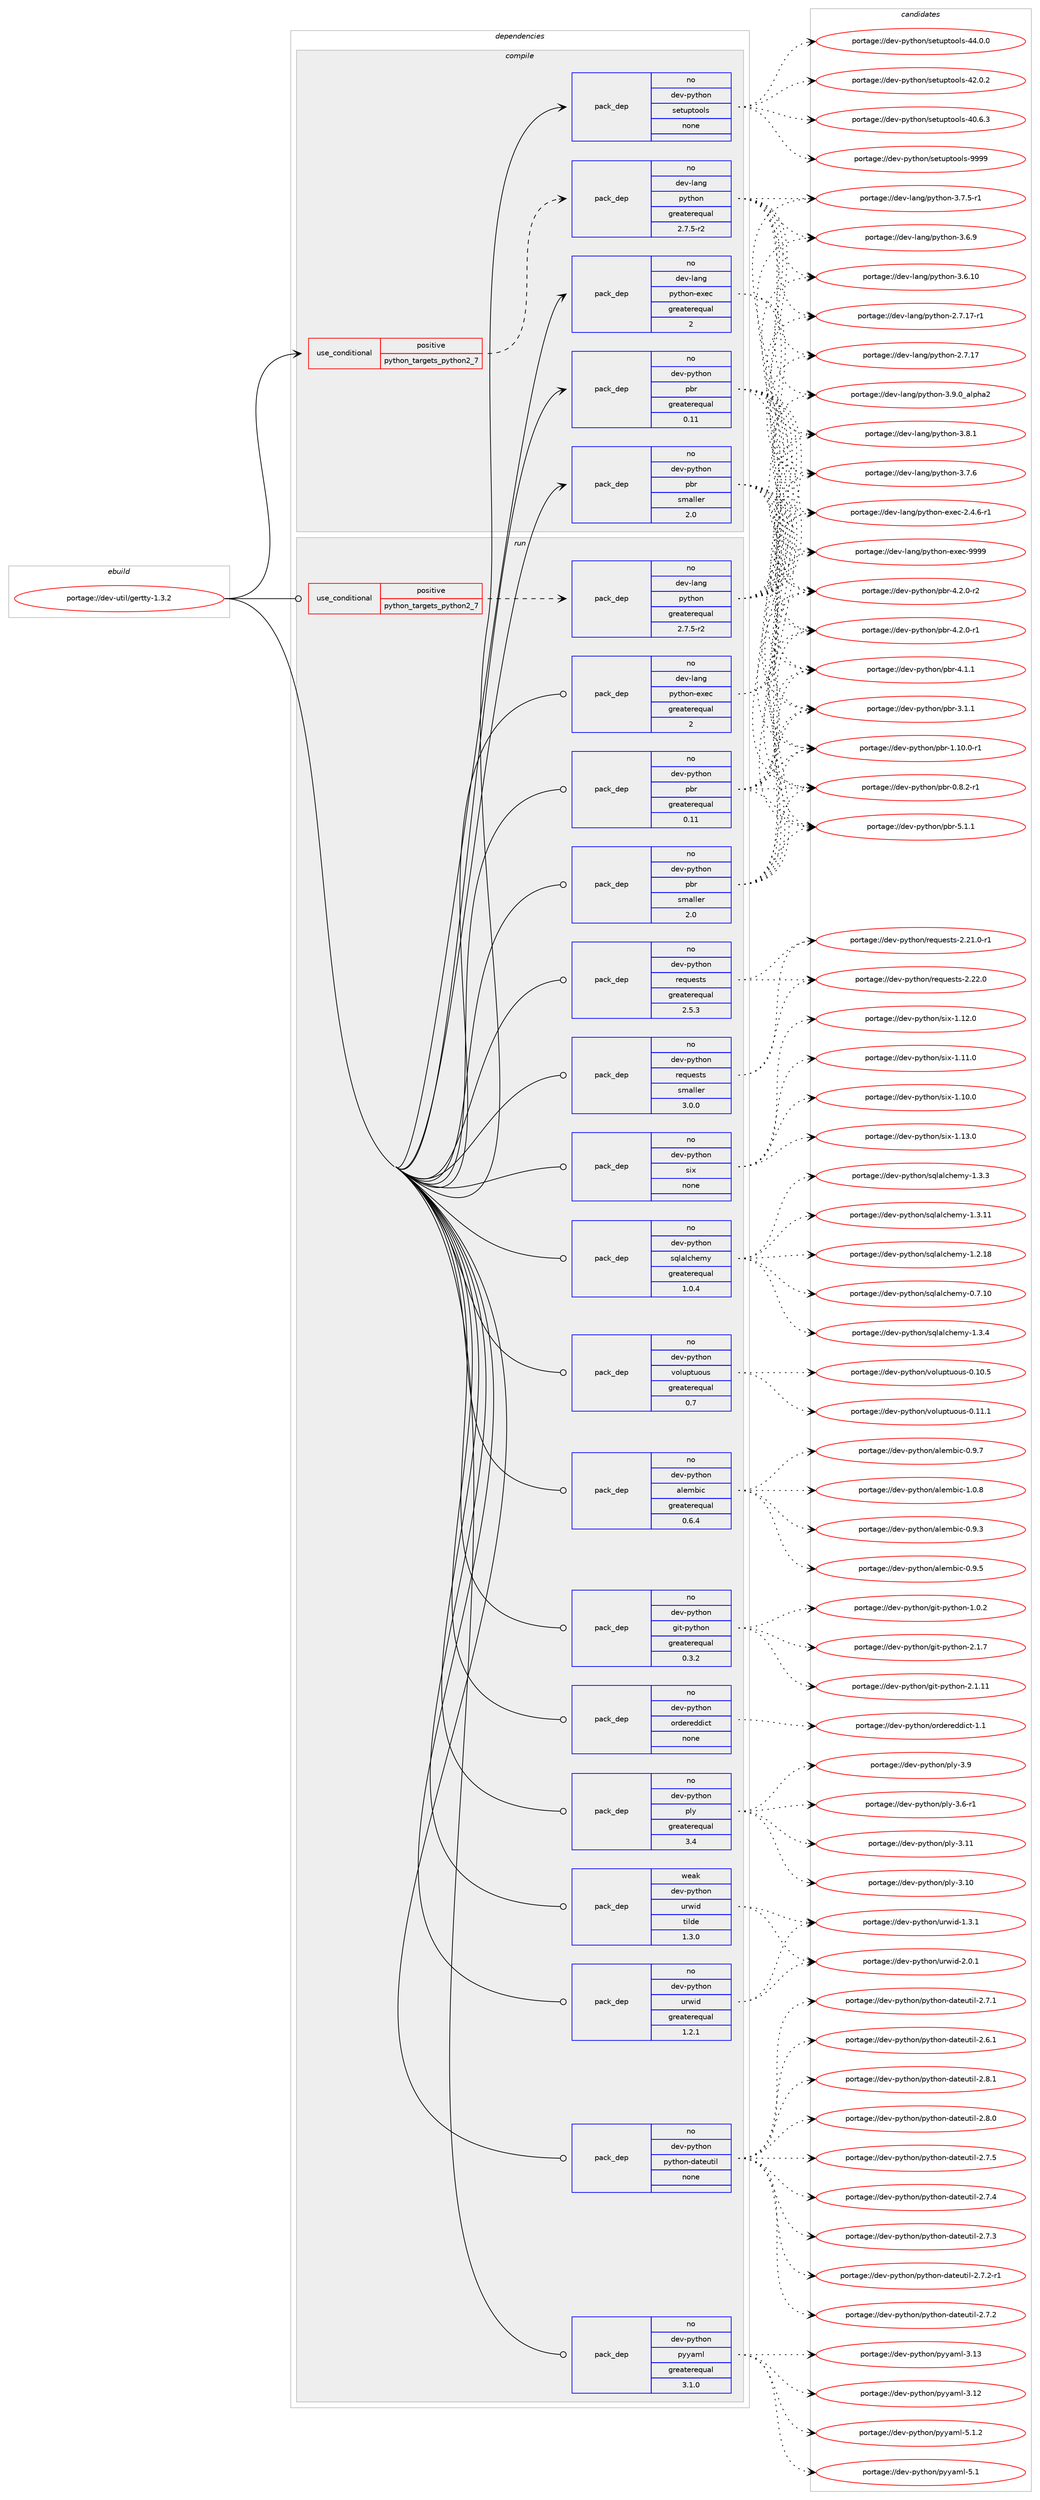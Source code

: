 digraph prolog {

# *************
# Graph options
# *************

newrank=true;
concentrate=true;
compound=true;
graph [rankdir=LR,fontname=Helvetica,fontsize=10,ranksep=1.5];#, ranksep=2.5, nodesep=0.2];
edge  [arrowhead=vee];
node  [fontname=Helvetica,fontsize=10];

# **********
# The ebuild
# **********

subgraph cluster_leftcol {
color=gray;
label=<<i>ebuild</i>>;
id [label="portage://dev-util/gertty-1.3.2", color=red, width=4, href="../dev-util/gertty-1.3.2.svg"];
}

# ****************
# The dependencies
# ****************

subgraph cluster_midcol {
color=gray;
label=<<i>dependencies</i>>;
subgraph cluster_compile {
fillcolor="#eeeeee";
style=filled;
label=<<i>compile</i>>;
subgraph cond62429 {
dependency301523 [label=<<TABLE BORDER="0" CELLBORDER="1" CELLSPACING="0" CELLPADDING="4"><TR><TD ROWSPAN="3" CELLPADDING="10">use_conditional</TD></TR><TR><TD>positive</TD></TR><TR><TD>python_targets_python2_7</TD></TR></TABLE>>, shape=none, color=red];
subgraph pack234454 {
dependency301524 [label=<<TABLE BORDER="0" CELLBORDER="1" CELLSPACING="0" CELLPADDING="4" WIDTH="220"><TR><TD ROWSPAN="6" CELLPADDING="30">pack_dep</TD></TR><TR><TD WIDTH="110">no</TD></TR><TR><TD>dev-lang</TD></TR><TR><TD>python</TD></TR><TR><TD>greaterequal</TD></TR><TR><TD>2.7.5-r2</TD></TR></TABLE>>, shape=none, color=blue];
}
dependency301523:e -> dependency301524:w [weight=20,style="dashed",arrowhead="vee"];
}
id:e -> dependency301523:w [weight=20,style="solid",arrowhead="vee"];
subgraph pack234455 {
dependency301525 [label=<<TABLE BORDER="0" CELLBORDER="1" CELLSPACING="0" CELLPADDING="4" WIDTH="220"><TR><TD ROWSPAN="6" CELLPADDING="30">pack_dep</TD></TR><TR><TD WIDTH="110">no</TD></TR><TR><TD>dev-lang</TD></TR><TR><TD>python-exec</TD></TR><TR><TD>greaterequal</TD></TR><TR><TD>2</TD></TR></TABLE>>, shape=none, color=blue];
}
id:e -> dependency301525:w [weight=20,style="solid",arrowhead="vee"];
subgraph pack234456 {
dependency301526 [label=<<TABLE BORDER="0" CELLBORDER="1" CELLSPACING="0" CELLPADDING="4" WIDTH="220"><TR><TD ROWSPAN="6" CELLPADDING="30">pack_dep</TD></TR><TR><TD WIDTH="110">no</TD></TR><TR><TD>dev-python</TD></TR><TR><TD>pbr</TD></TR><TR><TD>greaterequal</TD></TR><TR><TD>0.11</TD></TR></TABLE>>, shape=none, color=blue];
}
id:e -> dependency301526:w [weight=20,style="solid",arrowhead="vee"];
subgraph pack234457 {
dependency301527 [label=<<TABLE BORDER="0" CELLBORDER="1" CELLSPACING="0" CELLPADDING="4" WIDTH="220"><TR><TD ROWSPAN="6" CELLPADDING="30">pack_dep</TD></TR><TR><TD WIDTH="110">no</TD></TR><TR><TD>dev-python</TD></TR><TR><TD>pbr</TD></TR><TR><TD>smaller</TD></TR><TR><TD>2.0</TD></TR></TABLE>>, shape=none, color=blue];
}
id:e -> dependency301527:w [weight=20,style="solid",arrowhead="vee"];
subgraph pack234458 {
dependency301528 [label=<<TABLE BORDER="0" CELLBORDER="1" CELLSPACING="0" CELLPADDING="4" WIDTH="220"><TR><TD ROWSPAN="6" CELLPADDING="30">pack_dep</TD></TR><TR><TD WIDTH="110">no</TD></TR><TR><TD>dev-python</TD></TR><TR><TD>setuptools</TD></TR><TR><TD>none</TD></TR><TR><TD></TD></TR></TABLE>>, shape=none, color=blue];
}
id:e -> dependency301528:w [weight=20,style="solid",arrowhead="vee"];
}
subgraph cluster_compileandrun {
fillcolor="#eeeeee";
style=filled;
label=<<i>compile and run</i>>;
}
subgraph cluster_run {
fillcolor="#eeeeee";
style=filled;
label=<<i>run</i>>;
subgraph cond62430 {
dependency301529 [label=<<TABLE BORDER="0" CELLBORDER="1" CELLSPACING="0" CELLPADDING="4"><TR><TD ROWSPAN="3" CELLPADDING="10">use_conditional</TD></TR><TR><TD>positive</TD></TR><TR><TD>python_targets_python2_7</TD></TR></TABLE>>, shape=none, color=red];
subgraph pack234459 {
dependency301530 [label=<<TABLE BORDER="0" CELLBORDER="1" CELLSPACING="0" CELLPADDING="4" WIDTH="220"><TR><TD ROWSPAN="6" CELLPADDING="30">pack_dep</TD></TR><TR><TD WIDTH="110">no</TD></TR><TR><TD>dev-lang</TD></TR><TR><TD>python</TD></TR><TR><TD>greaterequal</TD></TR><TR><TD>2.7.5-r2</TD></TR></TABLE>>, shape=none, color=blue];
}
dependency301529:e -> dependency301530:w [weight=20,style="dashed",arrowhead="vee"];
}
id:e -> dependency301529:w [weight=20,style="solid",arrowhead="odot"];
subgraph pack234460 {
dependency301531 [label=<<TABLE BORDER="0" CELLBORDER="1" CELLSPACING="0" CELLPADDING="4" WIDTH="220"><TR><TD ROWSPAN="6" CELLPADDING="30">pack_dep</TD></TR><TR><TD WIDTH="110">no</TD></TR><TR><TD>dev-lang</TD></TR><TR><TD>python-exec</TD></TR><TR><TD>greaterequal</TD></TR><TR><TD>2</TD></TR></TABLE>>, shape=none, color=blue];
}
id:e -> dependency301531:w [weight=20,style="solid",arrowhead="odot"];
subgraph pack234461 {
dependency301532 [label=<<TABLE BORDER="0" CELLBORDER="1" CELLSPACING="0" CELLPADDING="4" WIDTH="220"><TR><TD ROWSPAN="6" CELLPADDING="30">pack_dep</TD></TR><TR><TD WIDTH="110">no</TD></TR><TR><TD>dev-python</TD></TR><TR><TD>alembic</TD></TR><TR><TD>greaterequal</TD></TR><TR><TD>0.6.4</TD></TR></TABLE>>, shape=none, color=blue];
}
id:e -> dependency301532:w [weight=20,style="solid",arrowhead="odot"];
subgraph pack234462 {
dependency301533 [label=<<TABLE BORDER="0" CELLBORDER="1" CELLSPACING="0" CELLPADDING="4" WIDTH="220"><TR><TD ROWSPAN="6" CELLPADDING="30">pack_dep</TD></TR><TR><TD WIDTH="110">no</TD></TR><TR><TD>dev-python</TD></TR><TR><TD>git-python</TD></TR><TR><TD>greaterequal</TD></TR><TR><TD>0.3.2</TD></TR></TABLE>>, shape=none, color=blue];
}
id:e -> dependency301533:w [weight=20,style="solid",arrowhead="odot"];
subgraph pack234463 {
dependency301534 [label=<<TABLE BORDER="0" CELLBORDER="1" CELLSPACING="0" CELLPADDING="4" WIDTH="220"><TR><TD ROWSPAN="6" CELLPADDING="30">pack_dep</TD></TR><TR><TD WIDTH="110">no</TD></TR><TR><TD>dev-python</TD></TR><TR><TD>ordereddict</TD></TR><TR><TD>none</TD></TR><TR><TD></TD></TR></TABLE>>, shape=none, color=blue];
}
id:e -> dependency301534:w [weight=20,style="solid",arrowhead="odot"];
subgraph pack234464 {
dependency301535 [label=<<TABLE BORDER="0" CELLBORDER="1" CELLSPACING="0" CELLPADDING="4" WIDTH="220"><TR><TD ROWSPAN="6" CELLPADDING="30">pack_dep</TD></TR><TR><TD WIDTH="110">no</TD></TR><TR><TD>dev-python</TD></TR><TR><TD>pbr</TD></TR><TR><TD>greaterequal</TD></TR><TR><TD>0.11</TD></TR></TABLE>>, shape=none, color=blue];
}
id:e -> dependency301535:w [weight=20,style="solid",arrowhead="odot"];
subgraph pack234465 {
dependency301536 [label=<<TABLE BORDER="0" CELLBORDER="1" CELLSPACING="0" CELLPADDING="4" WIDTH="220"><TR><TD ROWSPAN="6" CELLPADDING="30">pack_dep</TD></TR><TR><TD WIDTH="110">no</TD></TR><TR><TD>dev-python</TD></TR><TR><TD>pbr</TD></TR><TR><TD>smaller</TD></TR><TR><TD>2.0</TD></TR></TABLE>>, shape=none, color=blue];
}
id:e -> dependency301536:w [weight=20,style="solid",arrowhead="odot"];
subgraph pack234466 {
dependency301537 [label=<<TABLE BORDER="0" CELLBORDER="1" CELLSPACING="0" CELLPADDING="4" WIDTH="220"><TR><TD ROWSPAN="6" CELLPADDING="30">pack_dep</TD></TR><TR><TD WIDTH="110">no</TD></TR><TR><TD>dev-python</TD></TR><TR><TD>ply</TD></TR><TR><TD>greaterequal</TD></TR><TR><TD>3.4</TD></TR></TABLE>>, shape=none, color=blue];
}
id:e -> dependency301537:w [weight=20,style="solid",arrowhead="odot"];
subgraph pack234467 {
dependency301538 [label=<<TABLE BORDER="0" CELLBORDER="1" CELLSPACING="0" CELLPADDING="4" WIDTH="220"><TR><TD ROWSPAN="6" CELLPADDING="30">pack_dep</TD></TR><TR><TD WIDTH="110">no</TD></TR><TR><TD>dev-python</TD></TR><TR><TD>python-dateutil</TD></TR><TR><TD>none</TD></TR><TR><TD></TD></TR></TABLE>>, shape=none, color=blue];
}
id:e -> dependency301538:w [weight=20,style="solid",arrowhead="odot"];
subgraph pack234468 {
dependency301539 [label=<<TABLE BORDER="0" CELLBORDER="1" CELLSPACING="0" CELLPADDING="4" WIDTH="220"><TR><TD ROWSPAN="6" CELLPADDING="30">pack_dep</TD></TR><TR><TD WIDTH="110">no</TD></TR><TR><TD>dev-python</TD></TR><TR><TD>pyyaml</TD></TR><TR><TD>greaterequal</TD></TR><TR><TD>3.1.0</TD></TR></TABLE>>, shape=none, color=blue];
}
id:e -> dependency301539:w [weight=20,style="solid",arrowhead="odot"];
subgraph pack234469 {
dependency301540 [label=<<TABLE BORDER="0" CELLBORDER="1" CELLSPACING="0" CELLPADDING="4" WIDTH="220"><TR><TD ROWSPAN="6" CELLPADDING="30">pack_dep</TD></TR><TR><TD WIDTH="110">no</TD></TR><TR><TD>dev-python</TD></TR><TR><TD>requests</TD></TR><TR><TD>greaterequal</TD></TR><TR><TD>2.5.3</TD></TR></TABLE>>, shape=none, color=blue];
}
id:e -> dependency301540:w [weight=20,style="solid",arrowhead="odot"];
subgraph pack234470 {
dependency301541 [label=<<TABLE BORDER="0" CELLBORDER="1" CELLSPACING="0" CELLPADDING="4" WIDTH="220"><TR><TD ROWSPAN="6" CELLPADDING="30">pack_dep</TD></TR><TR><TD WIDTH="110">no</TD></TR><TR><TD>dev-python</TD></TR><TR><TD>requests</TD></TR><TR><TD>smaller</TD></TR><TR><TD>3.0.0</TD></TR></TABLE>>, shape=none, color=blue];
}
id:e -> dependency301541:w [weight=20,style="solid",arrowhead="odot"];
subgraph pack234471 {
dependency301542 [label=<<TABLE BORDER="0" CELLBORDER="1" CELLSPACING="0" CELLPADDING="4" WIDTH="220"><TR><TD ROWSPAN="6" CELLPADDING="30">pack_dep</TD></TR><TR><TD WIDTH="110">no</TD></TR><TR><TD>dev-python</TD></TR><TR><TD>six</TD></TR><TR><TD>none</TD></TR><TR><TD></TD></TR></TABLE>>, shape=none, color=blue];
}
id:e -> dependency301542:w [weight=20,style="solid",arrowhead="odot"];
subgraph pack234472 {
dependency301543 [label=<<TABLE BORDER="0" CELLBORDER="1" CELLSPACING="0" CELLPADDING="4" WIDTH="220"><TR><TD ROWSPAN="6" CELLPADDING="30">pack_dep</TD></TR><TR><TD WIDTH="110">no</TD></TR><TR><TD>dev-python</TD></TR><TR><TD>sqlalchemy</TD></TR><TR><TD>greaterequal</TD></TR><TR><TD>1.0.4</TD></TR></TABLE>>, shape=none, color=blue];
}
id:e -> dependency301543:w [weight=20,style="solid",arrowhead="odot"];
subgraph pack234473 {
dependency301544 [label=<<TABLE BORDER="0" CELLBORDER="1" CELLSPACING="0" CELLPADDING="4" WIDTH="220"><TR><TD ROWSPAN="6" CELLPADDING="30">pack_dep</TD></TR><TR><TD WIDTH="110">no</TD></TR><TR><TD>dev-python</TD></TR><TR><TD>urwid</TD></TR><TR><TD>greaterequal</TD></TR><TR><TD>1.2.1</TD></TR></TABLE>>, shape=none, color=blue];
}
id:e -> dependency301544:w [weight=20,style="solid",arrowhead="odot"];
subgraph pack234474 {
dependency301545 [label=<<TABLE BORDER="0" CELLBORDER="1" CELLSPACING="0" CELLPADDING="4" WIDTH="220"><TR><TD ROWSPAN="6" CELLPADDING="30">pack_dep</TD></TR><TR><TD WIDTH="110">no</TD></TR><TR><TD>dev-python</TD></TR><TR><TD>voluptuous</TD></TR><TR><TD>greaterequal</TD></TR><TR><TD>0.7</TD></TR></TABLE>>, shape=none, color=blue];
}
id:e -> dependency301545:w [weight=20,style="solid",arrowhead="odot"];
subgraph pack234475 {
dependency301546 [label=<<TABLE BORDER="0" CELLBORDER="1" CELLSPACING="0" CELLPADDING="4" WIDTH="220"><TR><TD ROWSPAN="6" CELLPADDING="30">pack_dep</TD></TR><TR><TD WIDTH="110">weak</TD></TR><TR><TD>dev-python</TD></TR><TR><TD>urwid</TD></TR><TR><TD>tilde</TD></TR><TR><TD>1.3.0</TD></TR></TABLE>>, shape=none, color=blue];
}
id:e -> dependency301546:w [weight=20,style="solid",arrowhead="odot"];
}
}

# **************
# The candidates
# **************

subgraph cluster_choices {
rank=same;
color=gray;
label=<<i>candidates</i>>;

subgraph choice234454 {
color=black;
nodesep=1;
choice10010111845108971101034711212111610411111045514657464895971081121049750 [label="portage://dev-lang/python-3.9.0_alpha2", color=red, width=4,href="../dev-lang/python-3.9.0_alpha2.svg"];
choice100101118451089711010347112121116104111110455146564649 [label="portage://dev-lang/python-3.8.1", color=red, width=4,href="../dev-lang/python-3.8.1.svg"];
choice100101118451089711010347112121116104111110455146554654 [label="portage://dev-lang/python-3.7.6", color=red, width=4,href="../dev-lang/python-3.7.6.svg"];
choice1001011184510897110103471121211161041111104551465546534511449 [label="portage://dev-lang/python-3.7.5-r1", color=red, width=4,href="../dev-lang/python-3.7.5-r1.svg"];
choice100101118451089711010347112121116104111110455146544657 [label="portage://dev-lang/python-3.6.9", color=red, width=4,href="../dev-lang/python-3.6.9.svg"];
choice10010111845108971101034711212111610411111045514654464948 [label="portage://dev-lang/python-3.6.10", color=red, width=4,href="../dev-lang/python-3.6.10.svg"];
choice100101118451089711010347112121116104111110455046554649554511449 [label="portage://dev-lang/python-2.7.17-r1", color=red, width=4,href="../dev-lang/python-2.7.17-r1.svg"];
choice10010111845108971101034711212111610411111045504655464955 [label="portage://dev-lang/python-2.7.17", color=red, width=4,href="../dev-lang/python-2.7.17.svg"];
dependency301524:e -> choice10010111845108971101034711212111610411111045514657464895971081121049750:w [style=dotted,weight="100"];
dependency301524:e -> choice100101118451089711010347112121116104111110455146564649:w [style=dotted,weight="100"];
dependency301524:e -> choice100101118451089711010347112121116104111110455146554654:w [style=dotted,weight="100"];
dependency301524:e -> choice1001011184510897110103471121211161041111104551465546534511449:w [style=dotted,weight="100"];
dependency301524:e -> choice100101118451089711010347112121116104111110455146544657:w [style=dotted,weight="100"];
dependency301524:e -> choice10010111845108971101034711212111610411111045514654464948:w [style=dotted,weight="100"];
dependency301524:e -> choice100101118451089711010347112121116104111110455046554649554511449:w [style=dotted,weight="100"];
dependency301524:e -> choice10010111845108971101034711212111610411111045504655464955:w [style=dotted,weight="100"];
}
subgraph choice234455 {
color=black;
nodesep=1;
choice10010111845108971101034711212111610411111045101120101994557575757 [label="portage://dev-lang/python-exec-9999", color=red, width=4,href="../dev-lang/python-exec-9999.svg"];
choice10010111845108971101034711212111610411111045101120101994550465246544511449 [label="portage://dev-lang/python-exec-2.4.6-r1", color=red, width=4,href="../dev-lang/python-exec-2.4.6-r1.svg"];
dependency301525:e -> choice10010111845108971101034711212111610411111045101120101994557575757:w [style=dotted,weight="100"];
dependency301525:e -> choice10010111845108971101034711212111610411111045101120101994550465246544511449:w [style=dotted,weight="100"];
}
subgraph choice234456 {
color=black;
nodesep=1;
choice100101118451121211161041111104711298114455346494649 [label="portage://dev-python/pbr-5.1.1", color=red, width=4,href="../dev-python/pbr-5.1.1.svg"];
choice1001011184511212111610411111047112981144552465046484511450 [label="portage://dev-python/pbr-4.2.0-r2", color=red, width=4,href="../dev-python/pbr-4.2.0-r2.svg"];
choice1001011184511212111610411111047112981144552465046484511449 [label="portage://dev-python/pbr-4.2.0-r1", color=red, width=4,href="../dev-python/pbr-4.2.0-r1.svg"];
choice100101118451121211161041111104711298114455246494649 [label="portage://dev-python/pbr-4.1.1", color=red, width=4,href="../dev-python/pbr-4.1.1.svg"];
choice100101118451121211161041111104711298114455146494649 [label="portage://dev-python/pbr-3.1.1", color=red, width=4,href="../dev-python/pbr-3.1.1.svg"];
choice100101118451121211161041111104711298114454946494846484511449 [label="portage://dev-python/pbr-1.10.0-r1", color=red, width=4,href="../dev-python/pbr-1.10.0-r1.svg"];
choice1001011184511212111610411111047112981144548465646504511449 [label="portage://dev-python/pbr-0.8.2-r1", color=red, width=4,href="../dev-python/pbr-0.8.2-r1.svg"];
dependency301526:e -> choice100101118451121211161041111104711298114455346494649:w [style=dotted,weight="100"];
dependency301526:e -> choice1001011184511212111610411111047112981144552465046484511450:w [style=dotted,weight="100"];
dependency301526:e -> choice1001011184511212111610411111047112981144552465046484511449:w [style=dotted,weight="100"];
dependency301526:e -> choice100101118451121211161041111104711298114455246494649:w [style=dotted,weight="100"];
dependency301526:e -> choice100101118451121211161041111104711298114455146494649:w [style=dotted,weight="100"];
dependency301526:e -> choice100101118451121211161041111104711298114454946494846484511449:w [style=dotted,weight="100"];
dependency301526:e -> choice1001011184511212111610411111047112981144548465646504511449:w [style=dotted,weight="100"];
}
subgraph choice234457 {
color=black;
nodesep=1;
choice100101118451121211161041111104711298114455346494649 [label="portage://dev-python/pbr-5.1.1", color=red, width=4,href="../dev-python/pbr-5.1.1.svg"];
choice1001011184511212111610411111047112981144552465046484511450 [label="portage://dev-python/pbr-4.2.0-r2", color=red, width=4,href="../dev-python/pbr-4.2.0-r2.svg"];
choice1001011184511212111610411111047112981144552465046484511449 [label="portage://dev-python/pbr-4.2.0-r1", color=red, width=4,href="../dev-python/pbr-4.2.0-r1.svg"];
choice100101118451121211161041111104711298114455246494649 [label="portage://dev-python/pbr-4.1.1", color=red, width=4,href="../dev-python/pbr-4.1.1.svg"];
choice100101118451121211161041111104711298114455146494649 [label="portage://dev-python/pbr-3.1.1", color=red, width=4,href="../dev-python/pbr-3.1.1.svg"];
choice100101118451121211161041111104711298114454946494846484511449 [label="portage://dev-python/pbr-1.10.0-r1", color=red, width=4,href="../dev-python/pbr-1.10.0-r1.svg"];
choice1001011184511212111610411111047112981144548465646504511449 [label="portage://dev-python/pbr-0.8.2-r1", color=red, width=4,href="../dev-python/pbr-0.8.2-r1.svg"];
dependency301527:e -> choice100101118451121211161041111104711298114455346494649:w [style=dotted,weight="100"];
dependency301527:e -> choice1001011184511212111610411111047112981144552465046484511450:w [style=dotted,weight="100"];
dependency301527:e -> choice1001011184511212111610411111047112981144552465046484511449:w [style=dotted,weight="100"];
dependency301527:e -> choice100101118451121211161041111104711298114455246494649:w [style=dotted,weight="100"];
dependency301527:e -> choice100101118451121211161041111104711298114455146494649:w [style=dotted,weight="100"];
dependency301527:e -> choice100101118451121211161041111104711298114454946494846484511449:w [style=dotted,weight="100"];
dependency301527:e -> choice1001011184511212111610411111047112981144548465646504511449:w [style=dotted,weight="100"];
}
subgraph choice234458 {
color=black;
nodesep=1;
choice10010111845112121116104111110471151011161171121161111111081154557575757 [label="portage://dev-python/setuptools-9999", color=red, width=4,href="../dev-python/setuptools-9999.svg"];
choice100101118451121211161041111104711510111611711211611111110811545525246484648 [label="portage://dev-python/setuptools-44.0.0", color=red, width=4,href="../dev-python/setuptools-44.0.0.svg"];
choice100101118451121211161041111104711510111611711211611111110811545525046484650 [label="portage://dev-python/setuptools-42.0.2", color=red, width=4,href="../dev-python/setuptools-42.0.2.svg"];
choice100101118451121211161041111104711510111611711211611111110811545524846544651 [label="portage://dev-python/setuptools-40.6.3", color=red, width=4,href="../dev-python/setuptools-40.6.3.svg"];
dependency301528:e -> choice10010111845112121116104111110471151011161171121161111111081154557575757:w [style=dotted,weight="100"];
dependency301528:e -> choice100101118451121211161041111104711510111611711211611111110811545525246484648:w [style=dotted,weight="100"];
dependency301528:e -> choice100101118451121211161041111104711510111611711211611111110811545525046484650:w [style=dotted,weight="100"];
dependency301528:e -> choice100101118451121211161041111104711510111611711211611111110811545524846544651:w [style=dotted,weight="100"];
}
subgraph choice234459 {
color=black;
nodesep=1;
choice10010111845108971101034711212111610411111045514657464895971081121049750 [label="portage://dev-lang/python-3.9.0_alpha2", color=red, width=4,href="../dev-lang/python-3.9.0_alpha2.svg"];
choice100101118451089711010347112121116104111110455146564649 [label="portage://dev-lang/python-3.8.1", color=red, width=4,href="../dev-lang/python-3.8.1.svg"];
choice100101118451089711010347112121116104111110455146554654 [label="portage://dev-lang/python-3.7.6", color=red, width=4,href="../dev-lang/python-3.7.6.svg"];
choice1001011184510897110103471121211161041111104551465546534511449 [label="portage://dev-lang/python-3.7.5-r1", color=red, width=4,href="../dev-lang/python-3.7.5-r1.svg"];
choice100101118451089711010347112121116104111110455146544657 [label="portage://dev-lang/python-3.6.9", color=red, width=4,href="../dev-lang/python-3.6.9.svg"];
choice10010111845108971101034711212111610411111045514654464948 [label="portage://dev-lang/python-3.6.10", color=red, width=4,href="../dev-lang/python-3.6.10.svg"];
choice100101118451089711010347112121116104111110455046554649554511449 [label="portage://dev-lang/python-2.7.17-r1", color=red, width=4,href="../dev-lang/python-2.7.17-r1.svg"];
choice10010111845108971101034711212111610411111045504655464955 [label="portage://dev-lang/python-2.7.17", color=red, width=4,href="../dev-lang/python-2.7.17.svg"];
dependency301530:e -> choice10010111845108971101034711212111610411111045514657464895971081121049750:w [style=dotted,weight="100"];
dependency301530:e -> choice100101118451089711010347112121116104111110455146564649:w [style=dotted,weight="100"];
dependency301530:e -> choice100101118451089711010347112121116104111110455146554654:w [style=dotted,weight="100"];
dependency301530:e -> choice1001011184510897110103471121211161041111104551465546534511449:w [style=dotted,weight="100"];
dependency301530:e -> choice100101118451089711010347112121116104111110455146544657:w [style=dotted,weight="100"];
dependency301530:e -> choice10010111845108971101034711212111610411111045514654464948:w [style=dotted,weight="100"];
dependency301530:e -> choice100101118451089711010347112121116104111110455046554649554511449:w [style=dotted,weight="100"];
dependency301530:e -> choice10010111845108971101034711212111610411111045504655464955:w [style=dotted,weight="100"];
}
subgraph choice234460 {
color=black;
nodesep=1;
choice10010111845108971101034711212111610411111045101120101994557575757 [label="portage://dev-lang/python-exec-9999", color=red, width=4,href="../dev-lang/python-exec-9999.svg"];
choice10010111845108971101034711212111610411111045101120101994550465246544511449 [label="portage://dev-lang/python-exec-2.4.6-r1", color=red, width=4,href="../dev-lang/python-exec-2.4.6-r1.svg"];
dependency301531:e -> choice10010111845108971101034711212111610411111045101120101994557575757:w [style=dotted,weight="100"];
dependency301531:e -> choice10010111845108971101034711212111610411111045101120101994550465246544511449:w [style=dotted,weight="100"];
}
subgraph choice234461 {
color=black;
nodesep=1;
choice1001011184511212111610411111047971081011099810599454946484656 [label="portage://dev-python/alembic-1.0.8", color=red, width=4,href="../dev-python/alembic-1.0.8.svg"];
choice1001011184511212111610411111047971081011099810599454846574655 [label="portage://dev-python/alembic-0.9.7", color=red, width=4,href="../dev-python/alembic-0.9.7.svg"];
choice1001011184511212111610411111047971081011099810599454846574653 [label="portage://dev-python/alembic-0.9.5", color=red, width=4,href="../dev-python/alembic-0.9.5.svg"];
choice1001011184511212111610411111047971081011099810599454846574651 [label="portage://dev-python/alembic-0.9.3", color=red, width=4,href="../dev-python/alembic-0.9.3.svg"];
dependency301532:e -> choice1001011184511212111610411111047971081011099810599454946484656:w [style=dotted,weight="100"];
dependency301532:e -> choice1001011184511212111610411111047971081011099810599454846574655:w [style=dotted,weight="100"];
dependency301532:e -> choice1001011184511212111610411111047971081011099810599454846574653:w [style=dotted,weight="100"];
dependency301532:e -> choice1001011184511212111610411111047971081011099810599454846574651:w [style=dotted,weight="100"];
}
subgraph choice234462 {
color=black;
nodesep=1;
choice100101118451121211161041111104710310511645112121116104111110455046494655 [label="portage://dev-python/git-python-2.1.7", color=red, width=4,href="../dev-python/git-python-2.1.7.svg"];
choice10010111845112121116104111110471031051164511212111610411111045504649464949 [label="portage://dev-python/git-python-2.1.11", color=red, width=4,href="../dev-python/git-python-2.1.11.svg"];
choice100101118451121211161041111104710310511645112121116104111110454946484650 [label="portage://dev-python/git-python-1.0.2", color=red, width=4,href="../dev-python/git-python-1.0.2.svg"];
dependency301533:e -> choice100101118451121211161041111104710310511645112121116104111110455046494655:w [style=dotted,weight="100"];
dependency301533:e -> choice10010111845112121116104111110471031051164511212111610411111045504649464949:w [style=dotted,weight="100"];
dependency301533:e -> choice100101118451121211161041111104710310511645112121116104111110454946484650:w [style=dotted,weight="100"];
}
subgraph choice234463 {
color=black;
nodesep=1;
choice10010111845112121116104111110471111141001011141011001001059911645494649 [label="portage://dev-python/ordereddict-1.1", color=red, width=4,href="../dev-python/ordereddict-1.1.svg"];
dependency301534:e -> choice10010111845112121116104111110471111141001011141011001001059911645494649:w [style=dotted,weight="100"];
}
subgraph choice234464 {
color=black;
nodesep=1;
choice100101118451121211161041111104711298114455346494649 [label="portage://dev-python/pbr-5.1.1", color=red, width=4,href="../dev-python/pbr-5.1.1.svg"];
choice1001011184511212111610411111047112981144552465046484511450 [label="portage://dev-python/pbr-4.2.0-r2", color=red, width=4,href="../dev-python/pbr-4.2.0-r2.svg"];
choice1001011184511212111610411111047112981144552465046484511449 [label="portage://dev-python/pbr-4.2.0-r1", color=red, width=4,href="../dev-python/pbr-4.2.0-r1.svg"];
choice100101118451121211161041111104711298114455246494649 [label="portage://dev-python/pbr-4.1.1", color=red, width=4,href="../dev-python/pbr-4.1.1.svg"];
choice100101118451121211161041111104711298114455146494649 [label="portage://dev-python/pbr-3.1.1", color=red, width=4,href="../dev-python/pbr-3.1.1.svg"];
choice100101118451121211161041111104711298114454946494846484511449 [label="portage://dev-python/pbr-1.10.0-r1", color=red, width=4,href="../dev-python/pbr-1.10.0-r1.svg"];
choice1001011184511212111610411111047112981144548465646504511449 [label="portage://dev-python/pbr-0.8.2-r1", color=red, width=4,href="../dev-python/pbr-0.8.2-r1.svg"];
dependency301535:e -> choice100101118451121211161041111104711298114455346494649:w [style=dotted,weight="100"];
dependency301535:e -> choice1001011184511212111610411111047112981144552465046484511450:w [style=dotted,weight="100"];
dependency301535:e -> choice1001011184511212111610411111047112981144552465046484511449:w [style=dotted,weight="100"];
dependency301535:e -> choice100101118451121211161041111104711298114455246494649:w [style=dotted,weight="100"];
dependency301535:e -> choice100101118451121211161041111104711298114455146494649:w [style=dotted,weight="100"];
dependency301535:e -> choice100101118451121211161041111104711298114454946494846484511449:w [style=dotted,weight="100"];
dependency301535:e -> choice1001011184511212111610411111047112981144548465646504511449:w [style=dotted,weight="100"];
}
subgraph choice234465 {
color=black;
nodesep=1;
choice100101118451121211161041111104711298114455346494649 [label="portage://dev-python/pbr-5.1.1", color=red, width=4,href="../dev-python/pbr-5.1.1.svg"];
choice1001011184511212111610411111047112981144552465046484511450 [label="portage://dev-python/pbr-4.2.0-r2", color=red, width=4,href="../dev-python/pbr-4.2.0-r2.svg"];
choice1001011184511212111610411111047112981144552465046484511449 [label="portage://dev-python/pbr-4.2.0-r1", color=red, width=4,href="../dev-python/pbr-4.2.0-r1.svg"];
choice100101118451121211161041111104711298114455246494649 [label="portage://dev-python/pbr-4.1.1", color=red, width=4,href="../dev-python/pbr-4.1.1.svg"];
choice100101118451121211161041111104711298114455146494649 [label="portage://dev-python/pbr-3.1.1", color=red, width=4,href="../dev-python/pbr-3.1.1.svg"];
choice100101118451121211161041111104711298114454946494846484511449 [label="portage://dev-python/pbr-1.10.0-r1", color=red, width=4,href="../dev-python/pbr-1.10.0-r1.svg"];
choice1001011184511212111610411111047112981144548465646504511449 [label="portage://dev-python/pbr-0.8.2-r1", color=red, width=4,href="../dev-python/pbr-0.8.2-r1.svg"];
dependency301536:e -> choice100101118451121211161041111104711298114455346494649:w [style=dotted,weight="100"];
dependency301536:e -> choice1001011184511212111610411111047112981144552465046484511450:w [style=dotted,weight="100"];
dependency301536:e -> choice1001011184511212111610411111047112981144552465046484511449:w [style=dotted,weight="100"];
dependency301536:e -> choice100101118451121211161041111104711298114455246494649:w [style=dotted,weight="100"];
dependency301536:e -> choice100101118451121211161041111104711298114455146494649:w [style=dotted,weight="100"];
dependency301536:e -> choice100101118451121211161041111104711298114454946494846484511449:w [style=dotted,weight="100"];
dependency301536:e -> choice1001011184511212111610411111047112981144548465646504511449:w [style=dotted,weight="100"];
}
subgraph choice234466 {
color=black;
nodesep=1;
choice100101118451121211161041111104711210812145514657 [label="portage://dev-python/ply-3.9", color=red, width=4,href="../dev-python/ply-3.9.svg"];
choice1001011184511212111610411111047112108121455146544511449 [label="portage://dev-python/ply-3.6-r1", color=red, width=4,href="../dev-python/ply-3.6-r1.svg"];
choice10010111845112121116104111110471121081214551464949 [label="portage://dev-python/ply-3.11", color=red, width=4,href="../dev-python/ply-3.11.svg"];
choice10010111845112121116104111110471121081214551464948 [label="portage://dev-python/ply-3.10", color=red, width=4,href="../dev-python/ply-3.10.svg"];
dependency301537:e -> choice100101118451121211161041111104711210812145514657:w [style=dotted,weight="100"];
dependency301537:e -> choice1001011184511212111610411111047112108121455146544511449:w [style=dotted,weight="100"];
dependency301537:e -> choice10010111845112121116104111110471121081214551464949:w [style=dotted,weight="100"];
dependency301537:e -> choice10010111845112121116104111110471121081214551464948:w [style=dotted,weight="100"];
}
subgraph choice234467 {
color=black;
nodesep=1;
choice10010111845112121116104111110471121211161041111104510097116101117116105108455046564649 [label="portage://dev-python/python-dateutil-2.8.1", color=red, width=4,href="../dev-python/python-dateutil-2.8.1.svg"];
choice10010111845112121116104111110471121211161041111104510097116101117116105108455046564648 [label="portage://dev-python/python-dateutil-2.8.0", color=red, width=4,href="../dev-python/python-dateutil-2.8.0.svg"];
choice10010111845112121116104111110471121211161041111104510097116101117116105108455046554653 [label="portage://dev-python/python-dateutil-2.7.5", color=red, width=4,href="../dev-python/python-dateutil-2.7.5.svg"];
choice10010111845112121116104111110471121211161041111104510097116101117116105108455046554652 [label="portage://dev-python/python-dateutil-2.7.4", color=red, width=4,href="../dev-python/python-dateutil-2.7.4.svg"];
choice10010111845112121116104111110471121211161041111104510097116101117116105108455046554651 [label="portage://dev-python/python-dateutil-2.7.3", color=red, width=4,href="../dev-python/python-dateutil-2.7.3.svg"];
choice100101118451121211161041111104711212111610411111045100971161011171161051084550465546504511449 [label="portage://dev-python/python-dateutil-2.7.2-r1", color=red, width=4,href="../dev-python/python-dateutil-2.7.2-r1.svg"];
choice10010111845112121116104111110471121211161041111104510097116101117116105108455046554650 [label="portage://dev-python/python-dateutil-2.7.2", color=red, width=4,href="../dev-python/python-dateutil-2.7.2.svg"];
choice10010111845112121116104111110471121211161041111104510097116101117116105108455046554649 [label="portage://dev-python/python-dateutil-2.7.1", color=red, width=4,href="../dev-python/python-dateutil-2.7.1.svg"];
choice10010111845112121116104111110471121211161041111104510097116101117116105108455046544649 [label="portage://dev-python/python-dateutil-2.6.1", color=red, width=4,href="../dev-python/python-dateutil-2.6.1.svg"];
dependency301538:e -> choice10010111845112121116104111110471121211161041111104510097116101117116105108455046564649:w [style=dotted,weight="100"];
dependency301538:e -> choice10010111845112121116104111110471121211161041111104510097116101117116105108455046564648:w [style=dotted,weight="100"];
dependency301538:e -> choice10010111845112121116104111110471121211161041111104510097116101117116105108455046554653:w [style=dotted,weight="100"];
dependency301538:e -> choice10010111845112121116104111110471121211161041111104510097116101117116105108455046554652:w [style=dotted,weight="100"];
dependency301538:e -> choice10010111845112121116104111110471121211161041111104510097116101117116105108455046554651:w [style=dotted,weight="100"];
dependency301538:e -> choice100101118451121211161041111104711212111610411111045100971161011171161051084550465546504511449:w [style=dotted,weight="100"];
dependency301538:e -> choice10010111845112121116104111110471121211161041111104510097116101117116105108455046554650:w [style=dotted,weight="100"];
dependency301538:e -> choice10010111845112121116104111110471121211161041111104510097116101117116105108455046554649:w [style=dotted,weight="100"];
dependency301538:e -> choice10010111845112121116104111110471121211161041111104510097116101117116105108455046544649:w [style=dotted,weight="100"];
}
subgraph choice234468 {
color=black;
nodesep=1;
choice100101118451121211161041111104711212112197109108455346494650 [label="portage://dev-python/pyyaml-5.1.2", color=red, width=4,href="../dev-python/pyyaml-5.1.2.svg"];
choice10010111845112121116104111110471121211219710910845534649 [label="portage://dev-python/pyyaml-5.1", color=red, width=4,href="../dev-python/pyyaml-5.1.svg"];
choice1001011184511212111610411111047112121121971091084551464951 [label="portage://dev-python/pyyaml-3.13", color=red, width=4,href="../dev-python/pyyaml-3.13.svg"];
choice1001011184511212111610411111047112121121971091084551464950 [label="portage://dev-python/pyyaml-3.12", color=red, width=4,href="../dev-python/pyyaml-3.12.svg"];
dependency301539:e -> choice100101118451121211161041111104711212112197109108455346494650:w [style=dotted,weight="100"];
dependency301539:e -> choice10010111845112121116104111110471121211219710910845534649:w [style=dotted,weight="100"];
dependency301539:e -> choice1001011184511212111610411111047112121121971091084551464951:w [style=dotted,weight="100"];
dependency301539:e -> choice1001011184511212111610411111047112121121971091084551464950:w [style=dotted,weight="100"];
}
subgraph choice234469 {
color=black;
nodesep=1;
choice100101118451121211161041111104711410111311710111511611545504650504648 [label="portage://dev-python/requests-2.22.0", color=red, width=4,href="../dev-python/requests-2.22.0.svg"];
choice1001011184511212111610411111047114101113117101115116115455046504946484511449 [label="portage://dev-python/requests-2.21.0-r1", color=red, width=4,href="../dev-python/requests-2.21.0-r1.svg"];
dependency301540:e -> choice100101118451121211161041111104711410111311710111511611545504650504648:w [style=dotted,weight="100"];
dependency301540:e -> choice1001011184511212111610411111047114101113117101115116115455046504946484511449:w [style=dotted,weight="100"];
}
subgraph choice234470 {
color=black;
nodesep=1;
choice100101118451121211161041111104711410111311710111511611545504650504648 [label="portage://dev-python/requests-2.22.0", color=red, width=4,href="../dev-python/requests-2.22.0.svg"];
choice1001011184511212111610411111047114101113117101115116115455046504946484511449 [label="portage://dev-python/requests-2.21.0-r1", color=red, width=4,href="../dev-python/requests-2.21.0-r1.svg"];
dependency301541:e -> choice100101118451121211161041111104711410111311710111511611545504650504648:w [style=dotted,weight="100"];
dependency301541:e -> choice1001011184511212111610411111047114101113117101115116115455046504946484511449:w [style=dotted,weight="100"];
}
subgraph choice234471 {
color=black;
nodesep=1;
choice100101118451121211161041111104711510512045494649514648 [label="portage://dev-python/six-1.13.0", color=red, width=4,href="../dev-python/six-1.13.0.svg"];
choice100101118451121211161041111104711510512045494649504648 [label="portage://dev-python/six-1.12.0", color=red, width=4,href="../dev-python/six-1.12.0.svg"];
choice100101118451121211161041111104711510512045494649494648 [label="portage://dev-python/six-1.11.0", color=red, width=4,href="../dev-python/six-1.11.0.svg"];
choice100101118451121211161041111104711510512045494649484648 [label="portage://dev-python/six-1.10.0", color=red, width=4,href="../dev-python/six-1.10.0.svg"];
dependency301542:e -> choice100101118451121211161041111104711510512045494649514648:w [style=dotted,weight="100"];
dependency301542:e -> choice100101118451121211161041111104711510512045494649504648:w [style=dotted,weight="100"];
dependency301542:e -> choice100101118451121211161041111104711510512045494649494648:w [style=dotted,weight="100"];
dependency301542:e -> choice100101118451121211161041111104711510512045494649484648:w [style=dotted,weight="100"];
}
subgraph choice234472 {
color=black;
nodesep=1;
choice10010111845112121116104111110471151131089710899104101109121454946514652 [label="portage://dev-python/sqlalchemy-1.3.4", color=red, width=4,href="../dev-python/sqlalchemy-1.3.4.svg"];
choice10010111845112121116104111110471151131089710899104101109121454946514651 [label="portage://dev-python/sqlalchemy-1.3.3", color=red, width=4,href="../dev-python/sqlalchemy-1.3.3.svg"];
choice1001011184511212111610411111047115113108971089910410110912145494651464949 [label="portage://dev-python/sqlalchemy-1.3.11", color=red, width=4,href="../dev-python/sqlalchemy-1.3.11.svg"];
choice1001011184511212111610411111047115113108971089910410110912145494650464956 [label="portage://dev-python/sqlalchemy-1.2.18", color=red, width=4,href="../dev-python/sqlalchemy-1.2.18.svg"];
choice1001011184511212111610411111047115113108971089910410110912145484655464948 [label="portage://dev-python/sqlalchemy-0.7.10", color=red, width=4,href="../dev-python/sqlalchemy-0.7.10.svg"];
dependency301543:e -> choice10010111845112121116104111110471151131089710899104101109121454946514652:w [style=dotted,weight="100"];
dependency301543:e -> choice10010111845112121116104111110471151131089710899104101109121454946514651:w [style=dotted,weight="100"];
dependency301543:e -> choice1001011184511212111610411111047115113108971089910410110912145494651464949:w [style=dotted,weight="100"];
dependency301543:e -> choice1001011184511212111610411111047115113108971089910410110912145494650464956:w [style=dotted,weight="100"];
dependency301543:e -> choice1001011184511212111610411111047115113108971089910410110912145484655464948:w [style=dotted,weight="100"];
}
subgraph choice234473 {
color=black;
nodesep=1;
choice1001011184511212111610411111047117114119105100455046484649 [label="portage://dev-python/urwid-2.0.1", color=red, width=4,href="../dev-python/urwid-2.0.1.svg"];
choice1001011184511212111610411111047117114119105100454946514649 [label="portage://dev-python/urwid-1.3.1", color=red, width=4,href="../dev-python/urwid-1.3.1.svg"];
dependency301544:e -> choice1001011184511212111610411111047117114119105100455046484649:w [style=dotted,weight="100"];
dependency301544:e -> choice1001011184511212111610411111047117114119105100454946514649:w [style=dotted,weight="100"];
}
subgraph choice234474 {
color=black;
nodesep=1;
choice100101118451121211161041111104711811110811711211611711111711545484649494649 [label="portage://dev-python/voluptuous-0.11.1", color=red, width=4,href="../dev-python/voluptuous-0.11.1.svg"];
choice100101118451121211161041111104711811110811711211611711111711545484649484653 [label="portage://dev-python/voluptuous-0.10.5", color=red, width=4,href="../dev-python/voluptuous-0.10.5.svg"];
dependency301545:e -> choice100101118451121211161041111104711811110811711211611711111711545484649494649:w [style=dotted,weight="100"];
dependency301545:e -> choice100101118451121211161041111104711811110811711211611711111711545484649484653:w [style=dotted,weight="100"];
}
subgraph choice234475 {
color=black;
nodesep=1;
choice1001011184511212111610411111047117114119105100455046484649 [label="portage://dev-python/urwid-2.0.1", color=red, width=4,href="../dev-python/urwid-2.0.1.svg"];
choice1001011184511212111610411111047117114119105100454946514649 [label="portage://dev-python/urwid-1.3.1", color=red, width=4,href="../dev-python/urwid-1.3.1.svg"];
dependency301546:e -> choice1001011184511212111610411111047117114119105100455046484649:w [style=dotted,weight="100"];
dependency301546:e -> choice1001011184511212111610411111047117114119105100454946514649:w [style=dotted,weight="100"];
}
}

}
